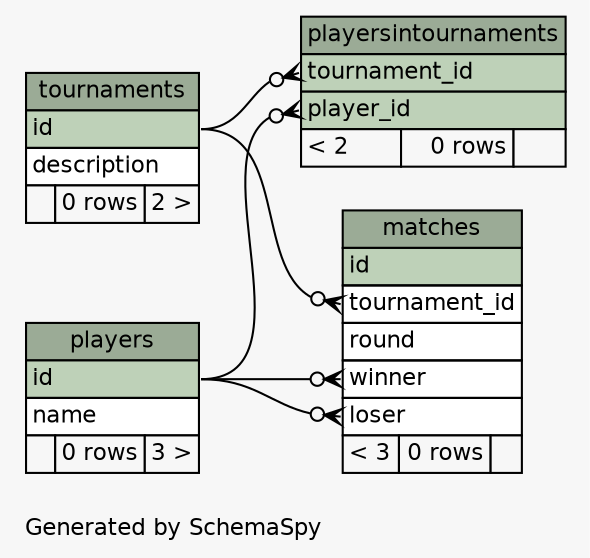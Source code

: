 // dot 2.36.0 on Linux 3.13.0-46-generic
// SchemaSpy rev 590
digraph "largeRelationshipsDiagram" {
  graph [
    rankdir="RL"
    bgcolor="#f7f7f7"
    label="\nGenerated by SchemaSpy"
    labeljust="l"
    nodesep="0.18"
    ranksep="0.46"
    fontname="Helvetica"
    fontsize="11"
  ];
  node [
    fontname="Helvetica"
    fontsize="11"
    shape="plaintext"
  ];
  edge [
    arrowsize="0.8"
  ];
  "matches" [
    label=<
    <TABLE BORDER="0" CELLBORDER="1" CELLSPACING="0" BGCOLOR="#ffffff">
      <TR><TD COLSPAN="3" BGCOLOR="#9bab96" ALIGN="CENTER">matches</TD></TR>
      <TR><TD PORT="id" COLSPAN="3" BGCOLOR="#bed1b8" ALIGN="LEFT">id</TD></TR>
      <TR><TD PORT="tournament_id" COLSPAN="3" ALIGN="LEFT">tournament_id</TD></TR>
      <TR><TD PORT="round" COLSPAN="3" ALIGN="LEFT">round</TD></TR>
      <TR><TD PORT="winner" COLSPAN="3" ALIGN="LEFT">winner</TD></TR>
      <TR><TD PORT="loser" COLSPAN="3" ALIGN="LEFT">loser</TD></TR>
      <TR><TD ALIGN="LEFT" BGCOLOR="#f7f7f7">&lt; 3</TD><TD ALIGN="RIGHT" BGCOLOR="#f7f7f7">0 rows</TD><TD ALIGN="RIGHT" BGCOLOR="#f7f7f7">  </TD></TR>
    </TABLE>>
    URL="tables/matches.html"
    tooltip="matches"
  ];
  "players" [
    label=<
    <TABLE BORDER="0" CELLBORDER="1" CELLSPACING="0" BGCOLOR="#ffffff">
      <TR><TD COLSPAN="3" BGCOLOR="#9bab96" ALIGN="CENTER">players</TD></TR>
      <TR><TD PORT="id" COLSPAN="3" BGCOLOR="#bed1b8" ALIGN="LEFT">id</TD></TR>
      <TR><TD PORT="name" COLSPAN="3" ALIGN="LEFT">name</TD></TR>
      <TR><TD ALIGN="LEFT" BGCOLOR="#f7f7f7">  </TD><TD ALIGN="RIGHT" BGCOLOR="#f7f7f7">0 rows</TD><TD ALIGN="RIGHT" BGCOLOR="#f7f7f7">3 &gt;</TD></TR>
    </TABLE>>
    URL="tables/players.html"
    tooltip="players"
  ];
  "playersintournaments" [
    label=<
    <TABLE BORDER="0" CELLBORDER="1" CELLSPACING="0" BGCOLOR="#ffffff">
      <TR><TD COLSPAN="3" BGCOLOR="#9bab96" ALIGN="CENTER">playersintournaments</TD></TR>
      <TR><TD PORT="tournament_id" COLSPAN="3" BGCOLOR="#bed1b8" ALIGN="LEFT">tournament_id</TD></TR>
      <TR><TD PORT="player_id" COLSPAN="3" BGCOLOR="#bed1b8" ALIGN="LEFT">player_id</TD></TR>
      <TR><TD ALIGN="LEFT" BGCOLOR="#f7f7f7">&lt; 2</TD><TD ALIGN="RIGHT" BGCOLOR="#f7f7f7">0 rows</TD><TD ALIGN="RIGHT" BGCOLOR="#f7f7f7">  </TD></TR>
    </TABLE>>
    URL="tables/playersintournaments.html"
    tooltip="playersintournaments"
  ];
  "tournaments" [
    label=<
    <TABLE BORDER="0" CELLBORDER="1" CELLSPACING="0" BGCOLOR="#ffffff">
      <TR><TD COLSPAN="3" BGCOLOR="#9bab96" ALIGN="CENTER">tournaments</TD></TR>
      <TR><TD PORT="id" COLSPAN="3" BGCOLOR="#bed1b8" ALIGN="LEFT">id</TD></TR>
      <TR><TD PORT="description" COLSPAN="3" ALIGN="LEFT">description</TD></TR>
      <TR><TD ALIGN="LEFT" BGCOLOR="#f7f7f7">  </TD><TD ALIGN="RIGHT" BGCOLOR="#f7f7f7">0 rows</TD><TD ALIGN="RIGHT" BGCOLOR="#f7f7f7">2 &gt;</TD></TR>
    </TABLE>>
    URL="tables/tournaments.html"
    tooltip="tournaments"
  ];
  "matches":"loser":w -> "players":"id":e [arrowhead=none dir=back arrowtail=crowodot];
  "matches":"tournament_id":w -> "tournaments":"id":e [arrowhead=none dir=back arrowtail=crowodot];
  "matches":"winner":w -> "players":"id":e [arrowhead=none dir=back arrowtail=crowodot];
  "playersintournaments":"player_id":w -> "players":"id":e [arrowhead=none dir=back arrowtail=crowodot];
  "playersintournaments":"tournament_id":w -> "tournaments":"id":e [arrowhead=none dir=back arrowtail=crowodot];
}
